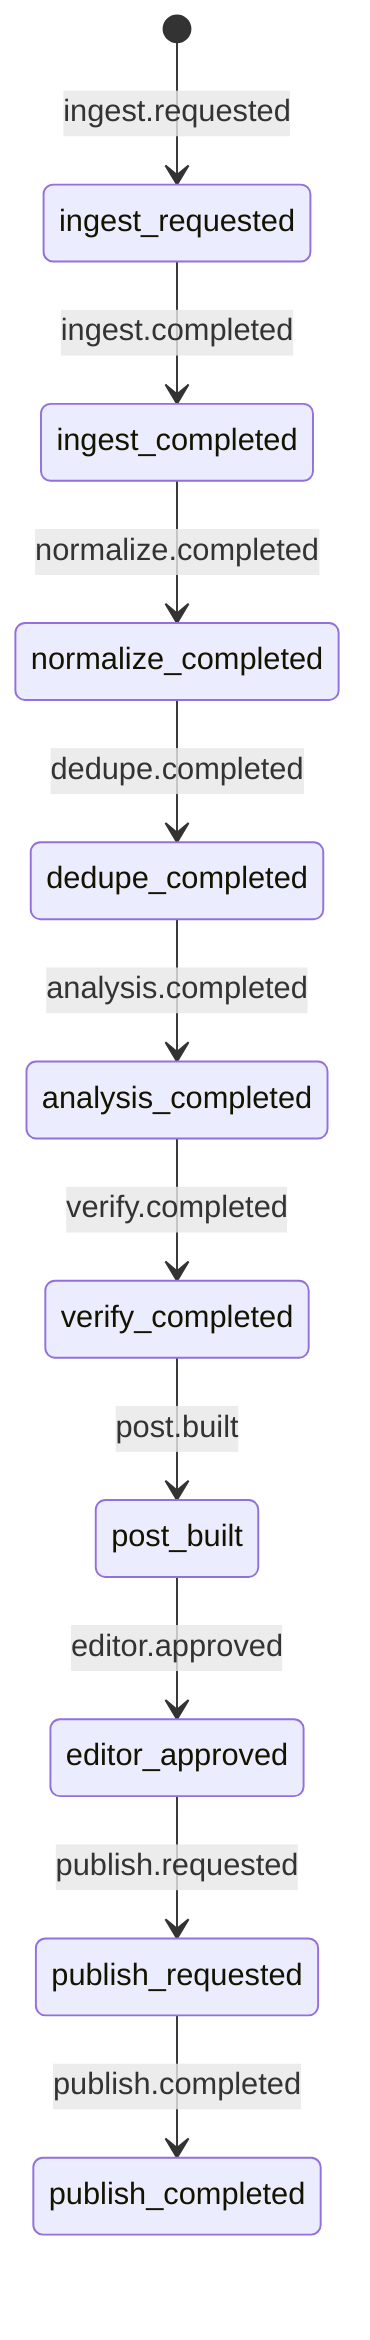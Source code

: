 stateDiagram-v2
    [*] --> ingest_requested : ingest.requested
    ingest_requested --> ingest_completed : ingest.completed
    ingest_completed --> normalize_completed : normalize.completed
    normalize_completed --> dedupe_completed : dedupe.completed
    dedupe_completed --> analysis_completed : analysis.completed
    analysis_completed --> verify_completed : verify.completed
    verify_completed --> post_built : post.built
    post_built --> editor_approved : editor.approved
    editor_approved --> publish_requested : publish.requested
    publish_requested --> publish_completed : publish.completed